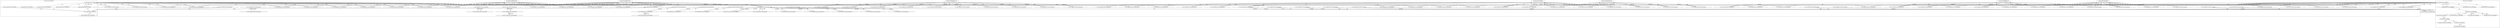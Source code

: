 digraph G {
	"1_fwatchdog#ServerID_5f846fd567-g8dn6"->"10.1.80.1:58374#ServerID_OuterContainerID"[ label="RESPONSE" ];
	"10.1.80.1:58374#ServerID_OuterContainerID"->"1_fwatchdog#ServerID_5f846fd567-g8dn6"[ label="GET" ];
	"10.1.80.1:58376#ServerID_OuterContainerID"->"1_fwatchdog#ServerID_5f846fd567-g8dn6"[ label="GET" ];
	"10.1.80.1:53560#ServerID_OuterContainerID"->"1_fwatchdog#ServerID_6df85d7674-f2xxt"[ label="GET" ];
	"1_fwatchdog#ServerID_6df85d7674-f2xxt"->"10.1.80.1:53560#ServerID_OuterContainerID"[ label="RESPONSE" ];
	"10.1.80.1:55898#ServerID_OuterContainerID"->"1_fwatchdog#ServerID_8665dd9487-zwjjv"[ label="GET" ];
	"10.1.80.1:53562#ServerID_OuterContainerID"->"1_fwatchdog#ServerID_6df85d7674-f2xxt"[ label="GET" ];
	"1_fwatchdog#ServerID_8665dd9487-zwjjv"->"10.1.80.1:55898#ServerID_OuterContainerID"[ label="RESPONSE" ];
	"10.1.80.1:55900#ServerID_OuterContainerID"->"1_fwatchdog#ServerID_8665dd9487-zwjjv"[ label="GET" ];
	"1_fwatchdog#ServerID_5f846fd567-g8dn6"->"10.1.80.1:58376#ServerID_OuterContainerID"[ label="RESPONSE" ];
	"1_fwatchdog#ServerID_6df85d7674-f2xxt"->"10.1.80.1:53562#ServerID_OuterContainerID"[ label="RESPONSE" ];
	"1_fwatchdog#ServerID_8665dd9487-zwjjv"->"10.1.80.1:55900#ServerID_OuterContainerID"[ label="RESPONSE" ];
	"10.1.80.1:48624#ServerID_OuterContainerID"->"1_fwatchdog#ServerID_76c96688d7-4wrfp"[ label="GET" ];
	"1_fwatchdog#ServerID_76c96688d7-4wrfp"->"10.1.80.1:48624#ServerID_OuterContainerID"[ label="RESPONSE" ];
	"10.1.80.1:48626#ServerID_OuterContainerID"->"1_fwatchdog#ServerID_76c96688d7-4wrfp"[ label="GET" ];
	"10.1.80.1:48562#ServerID_OuterContainerID"->"1_fwatchdog#ServerID_c8cd456c8f13"[ label="read" ];
	"1_fwatchdog#ServerID_76c96688d7-4wrfp"->"10.1.80.1:48626#ServerID_OuterContainerID"[ label="RESPONSE" ];
	"10.1.80.1:48592#ServerID_OuterContainerID"->"1_fwatchdog#ServerID_68977fd5c9-qtcgc"[ label="GET" ];
	"1_fwatchdog#ServerID_68977fd5c9-qtcgc"->"10.1.80.1:48592#ServerID_OuterContainerID"[ label="RESPONSE" ];
	"10.1.80.1:48594#ServerID_OuterContainerID"->"1_fwatchdog#ServerID_68977fd5c9-qtcgc"[ label="GET" ];
	"1_fwatchdog#ServerID_68977fd5c9-qtcgc"->"10.1.80.1:48594#ServerID_OuterContainerID"[ label="RESPONSE" ];
	"1_fwatchdog#ServerID_c8cd456c8f13"->"10.1.80.1:48562#ServerID_OuterContainerID"[ label="write" ];
	"10.1.80.1:33306#ServerID_OuterContainerID"->"1_fwatchdog#ServerID_5fff9df6cf-4xmj9"[ label="GET" ];
	"10.1.80.1:33308#ServerID_OuterContainerID"->"1_fwatchdog#ServerID_5fff9df6cf-4xmj9"[ label="GET" ];
	"1_fwatchdog#ServerID_5fff9df6cf-4xmj9"->"10.1.80.1:33308#ServerID_OuterContainerID"[ label="RESPONSE" ];
	"1_fwatchdog#ServerID_5fff9df6cf-4xmj9"->"10.1.80.1:33306#ServerID_OuterContainerID"[ label="RESPONSE" ];
	"10.1.80.1:58408#ServerID_OuterContainerID"->"1_fwatchdog#ServerID_5f846fd567-g8dn6"[ label="GET" ];
	"1_fwatchdog#ServerID_5f846fd567-g8dn6"->"10.1.80.1:58408#ServerID_OuterContainerID"[ label="RESPONSE" ];
	"10.1.80.1:48564#ServerID_OuterContainerID"->"1_fwatchdog#ServerID_c8cd456c8f13"[ label="read" ];
	"10.1.80.1:58409#ServerID_OuterContainerID"->"1_fwatchdog#ServerID_5f846fd567-g8dn6"[ label="GET" ];
	"1_fwatchdog#ServerID_5f846fd567-g8dn6"->"10.1.80.1:58409#ServerID_OuterContainerID"[ label="RESPONSE" ];
	"10.1.80.1:53596#ServerID_OuterContainerID"->"1_fwatchdog#ServerID_6df85d7674-f2xxt"[ label="GET" ];
	"1_fwatchdog#ServerID_6df85d7674-f2xxt"->"10.1.80.1:53596#ServerID_OuterContainerID"[ label="RESPONSE" ];
	"10.1.80.1:53598#ServerID_OuterContainerID"->"1_fwatchdog#ServerID_6df85d7674-f2xxt"[ label="GET" ];
	"1_fwatchdog#ServerID_6df85d7674-f2xxt"->"10.1.80.1:53598#ServerID_OuterContainerID"[ label="RESPONSE" ];
	"10.1.80.1:55934#ServerID_OuterContainerID"->"1_fwatchdog#ServerID_8665dd9487-zwjjv"[ label="GET" ];
	"1_fwatchdog#ServerID_8665dd9487-zwjjv"->"10.1.80.1:55934#ServerID_OuterContainerID"[ label="RESPONSE" ];
	"10.1.80.1:55935#ServerID_OuterContainerID"->"1_fwatchdog#ServerID_8665dd9487-zwjjv"[ label="GET" ];
	"1_fwatchdog#ServerID_8665dd9487-zwjjv"->"10.1.80.1:55935#ServerID_OuterContainerID"[ label="RESPONSE" ];
	"10.1.80.1:48660#ServerID_OuterContainerID"->"1_fwatchdog#ServerID_76c96688d7-4wrfp"[ label="GET" ];
	"1_fwatchdog#ServerID_76c96688d7-4wrfp"->"10.1.80.1:48660#ServerID_OuterContainerID"[ label="RESPONSE" ];
	"10.1.80.1:48661#ServerID_OuterContainerID"->"1_fwatchdog#ServerID_76c96688d7-4wrfp"[ label="GET" ];
	"1_fwatchdog#ServerID_76c96688d7-4wrfp"->"10.1.80.1:48661#ServerID_OuterContainerID"[ label="RESPONSE" ];
	"10.1.80.93:42942#ServerID_OuterContainerID"->"1_fwatchdog#ServerID_6df85d7674-f2xxt"[ label="POST" ];
	"1_fwatchdog#ServerID_6df85d7674-f2xxt"->"gateway:8080#ServerID_OuterContainerID"[ label="POST" ];
	"1_fwatchdog#ServerID_6df85d7674-f2xxt"->"10.1.80.93:8080#ServerID_OuterContainerID"[ label="POST" ];
	"10.1.80.93:34954#ServerID_OuterContainerID"->"1_fwatchdog#ServerID_5f846fd567-g8dn6"[ label="POST" ];
	"1_fwatchdog#ServerID_5f846fd567-g8dn6"->"10.1.80.93:34954#ServerID_OuterContainerID"[ label="RESPONSE" ];
	"10.1.80.93:8080#ServerID_OuterContainerID"->"1_fwatchdog#ServerID_6df85d7674-f2xxt"[ label="RESPONSE" ];
	"gateway:8080#ServerID_OuterContainerID"->"1_fwatchdog#ServerID_6df85d7674-f2xxt"[ label="RESPONSE" ];
	"1_fwatchdog#ServerID_6df85d7674-f2xxt"->"10.1.80.93:42942#ServerID_OuterContainerID"[ label="RESPONSE" ];
	"10.1.80.1:48652#ServerID_OuterContainerID"->"1_fwatchdog#ServerID_68977fd5c9-qtcgc"[ label="GET" ];
	"10.1.80.1:48650#ServerID_OuterContainerID"->"1_fwatchdog#ServerID_68977fd5c9-qtcgc"[ label="GET" ];
	"1_fwatchdog#ServerID_68977fd5c9-qtcgc"->"10.1.80.1:48650#ServerID_OuterContainerID"[ label="RESPONSE" ];
	"1_fwatchdog#ServerID_c8cd456c8f13"->"10.1.80.1:48564#ServerID_OuterContainerID"[ label="write" ];
	"1_fwatchdog#ServerID_68977fd5c9-qtcgc"->"10.1.80.1:48652#ServerID_OuterContainerID"[ label="RESPONSE" ];
	"10.1.80.1:33273#ServerID_OuterContainerID"->"1_fwatchdog#ServerID_5bd30c3565a4"[ label="read" ];
	"10.1.80.1:33272#ServerID_OuterContainerID"->"1_fwatchdog#ServerID_5bd30c3565a4"[ label="read" ];
	"1_fwatchdog#ServerID_5bd30c3565a4"->"10.1.80.1:33273#ServerID_OuterContainerID"[ label="write" ];
	"1_fwatchdog#ServerID_5bd30c3565a4"->"10.1.80.1:33272#ServerID_OuterContainerID"[ label="write" ];
	"10.1.80.1:58374#ServerID_OuterContainerID"->"1_fwatchdog#ServerID_7cf8268e6ab5"[ label="read" ];
	"1_fwatchdog#ServerID_7cf8268e6ab5"->"10.1.80.1:58374#ServerID_OuterContainerID"[ label="write" ];
	"10.1.80.1:58376#ServerID_OuterContainerID"->"1_fwatchdog#ServerID_7cf8268e6ab5"[ label="read" ];
	"1_fwatchdog#ServerID_7cf8268e6ab5"->"10.1.80.1:58376#ServerID_OuterContainerID"[ label="write" ];
	"10.1.80.1:53562#ServerID_OuterContainerID"->"1_fwatchdog#ServerID_2347d2f455dd"[ label="read" ];
	"1_fwatchdog#ServerID_2347d2f455dd"->"10.1.80.1:53562#ServerID_OuterContainerID"[ label="write" ];
	"10.1.80.1:53560#ServerID_OuterContainerID"->"1_fwatchdog#ServerID_2347d2f455dd"[ label="read" ];
	"10.1.80.93:42966#ServerID_OuterContainerID"->"1_fwatchdog#ServerID_6df85d7674-f2xxt"[ label="POST" ];
	"1_fwatchdog#ServerID_6df85d7674-f2xxt"->"gateway:8080#ServerID_OuterContainerID"[ label="POST" ];
	"1_fwatchdog#ServerID_6df85d7674-f2xxt"->"10.1.80.93:8080#ServerID_OuterContainerID"[ label="POST" ];
	"10.1.80.93:34976#ServerID_OuterContainerID"->"1_fwatchdog#ServerID_5f846fd567-g8dn6"[ label="POST" ];
	"1_fwatchdog#ServerID_5f846fd567-g8dn6"->"10.1.80.93:34976#ServerID_OuterContainerID"[ label="RESPONSE" ];
	"10.1.80.93:8080#ServerID_OuterContainerID"->"1_fwatchdog#ServerID_6df85d7674-f2xxt"[ label="RESPONSE" ];
	"gateway:8080#ServerID_OuterContainerID"->"1_fwatchdog#ServerID_6df85d7674-f2xxt"[ label="RESPONSE" ];
	"1_fwatchdog#ServerID_6df85d7674-f2xxt"->"10.1.80.93:42966#ServerID_OuterContainerID"[ label="RESPONSE" ];
	"1_fwatchdog#ServerID_2347d2f455dd"->"10.1.80.1:53560#ServerID_OuterContainerID"[ label="write" ];
	"10.1.80.1:48592#ServerID_OuterContainerID"->"1_fwatchdog#ServerID_c8cd456c8f13"[ label="read" ];
	"10.1.80.1:33378#ServerID_OuterContainerID"->"1_fwatchdog#ServerID_5fff9df6cf-4xmj9"[ label="GET" ];
	"10.1.80.1:33380#ServerID_OuterContainerID"->"1_fwatchdog#ServerID_5fff9df6cf-4xmj9"[ label="GET" ];
	"1_fwatchdog#ServerID_c8cd456c8f13"->"10.1.80.1:48592#ServerID_OuterContainerID"[ label="write" ];
	"1_fwatchdog#ServerID_5fff9df6cf-4xmj9"->"10.1.80.1:33380#ServerID_OuterContainerID"[ label="RESPONSE" ];
	"1_fwatchdog#ServerID_5fff9df6cf-4xmj9"->"10.1.80.1:33378#ServerID_OuterContainerID"[ label="RESPONSE" ];
	"10.1.80.1:58482#ServerID_OuterContainerID"->"1_fwatchdog#ServerID_5f846fd567-g8dn6"[ label="GET" ];
	"10.1.80.1:58480#ServerID_OuterContainerID"->"1_fwatchdog#ServerID_5f846fd567-g8dn6"[ label="GET" ];
	"10.1.80.1:48594#ServerID_OuterContainerID"->"1_fwatchdog#ServerID_c8cd456c8f13"[ label="read" ];
	"1_fwatchdog#ServerID_5f846fd567-g8dn6"->"10.1.80.1:58482#ServerID_OuterContainerID"[ label="RESPONSE" ];
	"1_fwatchdog#ServerID_5f846fd567-g8dn6"->"10.1.80.1:58480#ServerID_OuterContainerID"[ label="RESPONSE" ];
	"10.1.80.1:53668#ServerID_OuterContainerID"->"1_fwatchdog#ServerID_6df85d7674-f2xxt"[ label="GET" ];
	"10.1.80.1:53666#ServerID_OuterContainerID"->"1_fwatchdog#ServerID_6df85d7674-f2xxt"[ label="GET" ];
	"1_fwatchdog#ServerID_6df85d7674-f2xxt"->"10.1.80.1:53668#ServerID_OuterContainerID"[ label="RESPONSE" ];
	"1_fwatchdog#ServerID_6df85d7674-f2xxt"->"10.1.80.1:53666#ServerID_OuterContainerID"[ label="RESPONSE" ];
	"1_fwatchdog#ServerID_c8cd456c8f13"->"10.1.80.1:48594#ServerID_OuterContainerID"[ label="write" ];
	"10.1.80.1:33308#ServerID_OuterContainerID"->"1_fwatchdog#ServerID_5bd30c3565a4"[ label="read" ];
	"10.1.80.1:56006#ServerID_OuterContainerID"->"1_fwatchdog#ServerID_8665dd9487-zwjjv"[ label="GET" ];
	"10.1.80.1:56008#ServerID_OuterContainerID"->"1_fwatchdog#ServerID_8665dd9487-zwjjv"[ label="GET" ];
	"1_fwatchdog#ServerID_8665dd9487-zwjjv"->"10.1.80.1:56008#ServerID_OuterContainerID"[ label="RESPONSE" ];
	"1_fwatchdog#ServerID_8665dd9487-zwjjv"->"10.1.80.1:56006#ServerID_OuterContainerID"[ label="RESPONSE" ];
	"1_fwatchdog#ServerID_5bd30c3565a4"->"10.1.80.1:33308#ServerID_OuterContainerID"[ label="write" ];
	"10.1.80.1:48733#ServerID_OuterContainerID"->"1_fwatchdog#ServerID_76c96688d7-4wrfp"[ label="GET" ];
	"1_fwatchdog#ServerID_76c96688d7-4wrfp"->"10.1.80.1:48733#ServerID_OuterContainerID"[ label="RESPONSE" ];
	"10.1.80.1:48732#ServerID_OuterContainerID"->"1_fwatchdog#ServerID_76c96688d7-4wrfp"[ label="GET" ];
	"10.1.80.1:33306#ServerID_OuterContainerID"->"1_fwatchdog#ServerID_5bd30c3565a4"[ label="read" ];
	"1_fwatchdog#ServerID_76c96688d7-4wrfp"->"10.1.80.1:48732#ServerID_OuterContainerID"[ label="RESPONSE" ];
	"10.1.80.93:43006#ServerID_OuterContainerID"->"1_fwatchdog#ServerID_6df85d7674-f2xxt"[ label="POST" ];
	"1_fwatchdog#ServerID_5bd30c3565a4"->"10.1.80.1:33306#ServerID_OuterContainerID"[ label="write" ];
	"1_fwatchdog#ServerID_6df85d7674-f2xxt"->"gateway:8080#ServerID_OuterContainerID"[ label="POST" ];
	"1_fwatchdog#ServerID_6df85d7674-f2xxt"->"10.1.80.93:8080#ServerID_OuterContainerID"[ label="POST" ];
	"10.1.80.1:58409#ServerID_OuterContainerID"->"1_fwatchdog#ServerID_7cf8268e6ab5"[ label="read" ];
	"10.1.80.93:35016#ServerID_OuterContainerID"->"1_fwatchdog#ServerID_5f846fd567-g8dn6"[ label="POST" ];
	"10.1.80.93:8080#ServerID_OuterContainerID"->"1_fwatchdog#ServerID_6df85d7674-f2xxt"[ label="RESPONSE" ];
	"1_fwatchdog#ServerID_5f846fd567-g8dn6"->"10.1.80.93:35016#ServerID_OuterContainerID"[ label="RESPONSE" ];
	"10.1.80.1:58408#ServerID_OuterContainerID"->"1_fwatchdog#ServerID_7cf8268e6ab5"[ label="read" ];
	"gateway:8080#ServerID_OuterContainerID"->"1_fwatchdog#ServerID_6df85d7674-f2xxt"[ label="RESPONSE" ];
	"1_fwatchdog#ServerID_6df85d7674-f2xxt"->"10.1.80.93:43006#ServerID_OuterContainerID"[ label="RESPONSE" ];
	"1_fwatchdog#ServerID_7cf8268e6ab5"->"10.1.80.1:58408#ServerID_OuterContainerID"[ label="write" ];
	"1_fwatchdog#ServerID_7cf8268e6ab5"->"10.1.80.1:58409#ServerID_OuterContainerID"[ label="write" ];
	"10.1.80.1:53596#ServerID_OuterContainerID"->"1_fwatchdog#ServerID_2347d2f455dd"[ label="read" ];
	"10.1.80.1:53598#ServerID_OuterContainerID"->"1_fwatchdog#ServerID_2347d2f455dd"[ label="read" ];
	"1_fwatchdog#ServerID_2347d2f455dd"->"10.1.80.1:53596#ServerID_OuterContainerID"[ label="write" ];
	"10.1.80.1:48716#ServerID_OuterContainerID"->"1_fwatchdog#ServerID_68977fd5c9-qtcgc"[ label="GET" ];
	"1_fwatchdog#ServerID_68977fd5c9-qtcgc"->"10.1.80.1:48716#ServerID_OuterContainerID"[ label="RESPONSE" ];
	"10.1.80.1:48718#ServerID_OuterContainerID"->"1_fwatchdog#ServerID_68977fd5c9-qtcgc"[ label="GET" ];
	"1_fwatchdog#ServerID_68977fd5c9-qtcgc"->"10.1.80.1:48718#ServerID_OuterContainerID"[ label="RESPONSE" ];
	"10.1.80.1:33430#ServerID_OuterContainerID"->"1_fwatchdog#ServerID_5fff9df6cf-4xmj9"[ label="GET" ];
	"1_fwatchdog#ServerID_5fff9df6cf-4xmj9"->"10.1.80.1:33430#ServerID_OuterContainerID"[ label="RESPONSE" ];
	"10.1.80.1:33432#ServerID_OuterContainerID"->"1_fwatchdog#ServerID_5fff9df6cf-4xmj9"[ label="GET" ];
	"1_fwatchdog#ServerID_5fff9df6cf-4xmj9"->"10.1.80.1:33432#ServerID_OuterContainerID"[ label="RESPONSE" ];
	"10.1.80.1:58532#ServerID_OuterContainerID"->"1_fwatchdog#ServerID_5f846fd567-g8dn6"[ label="GET" ];
	"1_fwatchdog#ServerID_5f846fd567-g8dn6"->"10.1.80.1:58532#ServerID_OuterContainerID"[ label="RESPONSE" ];
	"10.1.80.1:58533#ServerID_OuterContainerID"->"1_fwatchdog#ServerID_5f846fd567-g8dn6"[ label="GET" ];
	"1_fwatchdog#ServerID_2347d2f455dd"->"10.1.80.1:53598#ServerID_OuterContainerID"[ label="write" ];
	"1_fwatchdog#ServerID_5f846fd567-g8dn6"->"10.1.80.1:58533#ServerID_OuterContainerID"[ label="RESPONSE" ];
	"10.1.80.1:53720#ServerID_OuterContainerID"->"1_fwatchdog#ServerID_6df85d7674-f2xxt"[ label="GET" ];
	"10.1.80.1:53718#ServerID_OuterContainerID"->"1_fwatchdog#ServerID_6df85d7674-f2xxt"[ label="GET" ];
	"10.1.80.93:42942#ServerID_OuterContainerID"->"1_fwatchdog#ServerID_2347d2f455dd"[ label="read" ];
	"1_fwatchdog#ServerID_6df85d7674-f2xxt"->"10.1.80.1:53718#ServerID_OuterContainerID"[ label="RESPONSE" ];
	"1_fwatchdog#ServerID_2347d2f455dd"->"pipe:[7844706]#ServerID_2347d2f455dd"[ label="write" ];
	"1_fwatchdog#ServerID_6df85d7674-f2xxt"->"10.1.80.1:53720#ServerID_OuterContainerID"[ label="RESPONSE" ];
	"1_fwatchdog#ServerID_2347d2f455dd"->"localhost:3000#ServerID_2347d2f455dd"[ label="connect" ];
	"localhost:3000#ServerID_2347d2f455dd"->"1_fwatchdog#ServerID_2347d2f455dd"[ label="read" ];
	"localhost:3000#ServerID_2347d2f455dd"->"13_node#ServerID_2347d2f455dd"[ label="read" ];
	"13_node#ServerID_2347d2f455dd"->"pipe:[7845926]#ServerID_2347d2f455dd"[ label="write" ];
	"1_fwatchdog#ServerID_2347d2f455dd"->"localhost:3000#ServerID_2347d2f455dd"[ label="write" ];
	"/etc/hosts#ServerID_2347d2f455dd"->"13_node#ServerID_2347d2f455dd"[ label="read" ];
	"/etc/resolv.conf#ServerID_2347d2f455dd"->"13_node#ServerID_2347d2f455dd"[ label="read" ];
	"13_node#ServerID_2347d2f455dd"->"10.152.183.10:53#ServerID_OuterContainerID"[ label="sendto" ];
	"10.152.183.10:53#ServerID_OuterContainerID"->"13_node#ServerID_2347d2f455dd"[ label="recvfrom" ];
	"13_node#ServerID_2347d2f455dd"->"gateway:8080#ServerID_OuterContainerID"[ label="connect" ];
	"10.1.80.93:34954#ServerID_OuterContainerID"->"1_fwatchdog#ServerID_7cf8268e6ab5"[ label="read" ];
	"1_fwatchdog#ServerID_7cf8268e6ab5"->"localhost:3000#ServerID_7cf8268e6ab5"[ label="connect" ];
	"1_fwatchdog#ServerID_7cf8268e6ab5"->"pipe:[7845975]#ServerID_7cf8268e6ab5"[ label="write" ];
	"10.1.80.1:56060#ServerID_OuterContainerID"->"1_fwatchdog#ServerID_8665dd9487-zwjjv"[ label="GET" ];
	"1_fwatchdog#ServerID_8665dd9487-zwjjv"->"10.1.80.1:56060#ServerID_OuterContainerID"[ label="RESPONSE" ];
	"10.1.80.1:56062#ServerID_OuterContainerID"->"1_fwatchdog#ServerID_8665dd9487-zwjjv"[ label="GET" ];
	"1_fwatchdog#ServerID_7cf8268e6ab5"->"localhost:3000#ServerID_7cf8268e6ab5"[ label="write" ];
	"localhost:3000#ServerID_7cf8268e6ab5"->"1_fwatchdog#ServerID_7cf8268e6ab5"[ label="read" ];
	"1_fwatchdog#ServerID_8665dd9487-zwjjv"->"10.1.80.1:56062#ServerID_OuterContainerID"[ label="RESPONSE" ];
	"localhost:3000#ServerID_7cf8268e6ab5"->"13_node#ServerID_7cf8268e6ab5"[ label="read" ];
	"10.1.80.1:48792#ServerID_OuterContainerID"->"1_fwatchdog#ServerID_76c96688d7-4wrfp"[ label="GET" ];
	"13_node#ServerID_7cf8268e6ab5"->"pipe:[7845600]#ServerID_7cf8268e6ab5"[ label="write" ];
	"10.1.80.1:48794#ServerID_OuterContainerID"->"1_fwatchdog#ServerID_76c96688d7-4wrfp"[ label="GET" ];
	"1_fwatchdog#ServerID_76c96688d7-4wrfp"->"10.1.80.1:48794#ServerID_OuterContainerID"[ label="RESPONSE" ];
	"1_fwatchdog#ServerID_76c96688d7-4wrfp"->"10.1.80.1:48792#ServerID_OuterContainerID"[ label="RESPONSE" ];
	"1_fwatchdog#ServerID_7cf8268e6ab5"->"pipe:[7845976]#ServerID_7cf8268e6ab5"[ label="write" ];
	"1_fwatchdog#ServerID_7cf8268e6ab5"->"10.1.80.93:34954#ServerID_OuterContainerID"[ label="write" ];
	"10.1.80.1:48760#ServerID_OuterContainerID"->"1_fwatchdog#ServerID_68977fd5c9-qtcgc"[ label="GET" ];
	"1_fwatchdog#ServerID_68977fd5c9-qtcgc"->"10.1.80.1:48760#ServerID_OuterContainerID"[ label="RESPONSE" ];
	"10.1.80.1:48762#ServerID_OuterContainerID"->"1_fwatchdog#ServerID_68977fd5c9-qtcgc"[ label="GET" ];
	"10.1.80.1:33476#ServerID_OuterContainerID"->"1_fwatchdog#ServerID_5fff9df6cf-4xmj9"[ label="GET" ];
	"1_fwatchdog#ServerID_68977fd5c9-qtcgc"->"10.1.80.1:48762#ServerID_OuterContainerID"[ label="RESPONSE" ];
	"1_fwatchdog#ServerID_5fff9df6cf-4xmj9"->"10.1.80.1:33476#ServerID_OuterContainerID"[ label="RESPONSE" ];
	"gateway:8080#ServerID_OuterContainerID"->"13_node#ServerID_2347d2f455dd"[ label="read" ];
	"1_fwatchdog#ServerID_5fff9df6cf-4xmj9"->"10.1.80.1:33474#ServerID_OuterContainerID"[ label="RESPONSE" ];
	"10.1.80.1:33474#ServerID_OuterContainerID"->"1_fwatchdog#ServerID_5fff9df6cf-4xmj9"[ label="GET" ];
	"1_fwatchdog#ServerID_2347d2f455dd"->"pipe:[7844707]#ServerID_2347d2f455dd"[ label="write" ];
	"1_fwatchdog#ServerID_2347d2f455dd"->"10.1.80.93:42942#ServerID_OuterContainerID"[ label="write" ];
	"10.1.80.1:58577#ServerID_OuterContainerID"->"1_fwatchdog#ServerID_5f846fd567-g8dn6"[ label="GET" ];
	"10.1.80.1:58576#ServerID_OuterContainerID"->"1_fwatchdog#ServerID_5f846fd567-g8dn6"[ label="GET" ];
	"10.1.80.1:53762#ServerID_OuterContainerID"->"1_fwatchdog#ServerID_6df85d7674-f2xxt"[ label="GET" ];
	"1_fwatchdog#ServerID_5f846fd567-g8dn6"->"10.1.80.1:58576#ServerID_OuterContainerID"[ label="RESPONSE" ];
	"1_fwatchdog#ServerID_5f846fd567-g8dn6"->"10.1.80.1:58577#ServerID_OuterContainerID"[ label="RESPONSE" ];
	"10.1.80.1:53764#ServerID_OuterContainerID"->"1_fwatchdog#ServerID_6df85d7674-f2xxt"[ label="GET" ];
	"1_fwatchdog#ServerID_6df85d7674-f2xxt"->"10.1.80.1:53762#ServerID_OuterContainerID"[ label="RESPONSE" ];
	"1_fwatchdog#ServerID_6df85d7674-f2xxt"->"10.1.80.1:53764#ServerID_OuterContainerID"[ label="RESPONSE" ];
	"10.1.80.1:48652#ServerID_OuterContainerID"->"1_fwatchdog#ServerID_c8cd456c8f13"[ label="read" ];
	"10.1.80.1:48650#ServerID_OuterContainerID"->"1_fwatchdog#ServerID_c8cd456c8f13"[ label="read" ];
	"1_fwatchdog#ServerID_8665dd9487-zwjjv"->"10.1.80.1:56102#ServerID_OuterContainerID"[ label="RESPONSE" ];
	"10.1.80.1:56102#ServerID_OuterContainerID"->"1_fwatchdog#ServerID_8665dd9487-zwjjv"[ label="GET" ];
	"10.1.80.1:56100#ServerID_OuterContainerID"->"1_fwatchdog#ServerID_8665dd9487-zwjjv"[ label="GET" ];
	"1_fwatchdog#ServerID_c8cd456c8f13"->"10.1.80.1:48652#ServerID_OuterContainerID"[ label="write" ];
	"1_fwatchdog#ServerID_c8cd456c8f13"->"10.1.80.1:48650#ServerID_OuterContainerID"[ label="write" ];
	"10.1.80.93:42966#ServerID_OuterContainerID"->"1_fwatchdog#ServerID_2347d2f455dd"[ label="read" ];
	"1_fwatchdog#ServerID_8665dd9487-zwjjv"->"10.1.80.1:56100#ServerID_OuterContainerID"[ label="RESPONSE" ];
	"10.1.80.1:48828#ServerID_OuterContainerID"->"1_fwatchdog#ServerID_76c96688d7-4wrfp"[ label="GET" ];
	"10.1.80.1:48826#ServerID_OuterContainerID"->"1_fwatchdog#ServerID_76c96688d7-4wrfp"[ label="GET" ];
	"1_fwatchdog#ServerID_76c96688d7-4wrfp"->"10.1.80.1:48828#ServerID_OuterContainerID"[ label="RESPONSE" ];
	"10.1.80.93:34976#ServerID_OuterContainerID"->"1_fwatchdog#ServerID_7cf8268e6ab5"[ label="read" ];
	"1_fwatchdog#ServerID_7cf8268e6ab5"->"10.1.80.93:34976#ServerID_OuterContainerID"[ label="write" ];
	"10.1.80.1:33380#ServerID_OuterContainerID"->"1_fwatchdog#ServerID_5bd30c3565a4"[ label="read" ];
	"1_fwatchdog#ServerID_5bd30c3565a4"->"10.1.80.1:33380#ServerID_OuterContainerID"[ label="write" ];
	"10.1.80.1:33378#ServerID_OuterContainerID"->"1_fwatchdog#ServerID_5bd30c3565a4"[ label="read" ];
	"1_fwatchdog#ServerID_2347d2f455dd"->"10.1.80.93:42966#ServerID_OuterContainerID"[ label="write" ];
	"1_fwatchdog#ServerID_7cf8268e6ab5"->"10.1.80.1:58480#ServerID_OuterContainerID"[ label="write" ];
	"1_fwatchdog#ServerID_5bd30c3565a4"->"10.1.80.1:33378#ServerID_OuterContainerID"[ label="write" ];
	"10.1.80.1:58480#ServerID_OuterContainerID"->"1_fwatchdog#ServerID_7cf8268e6ab5"[ label="read" ];
	"10.1.80.1:58482#ServerID_OuterContainerID"->"1_fwatchdog#ServerID_7cf8268e6ab5"[ label="read" ];
	"1_fwatchdog#ServerID_7cf8268e6ab5"->"10.1.80.1:58482#ServerID_OuterContainerID"[ label="write" ];
	"10.1.80.1:53668#ServerID_OuterContainerID"->"1_fwatchdog#ServerID_2347d2f455dd"[ label="read" ];
	"1_fwatchdog#ServerID_2347d2f455dd"->"10.1.80.1:53668#ServerID_OuterContainerID"[ label="write" ];
	"10.1.80.1:53666#ServerID_OuterContainerID"->"1_fwatchdog#ServerID_2347d2f455dd"[ label="read" ];
	"1_fwatchdog#ServerID_2347d2f455dd"->"10.1.80.1:53666#ServerID_OuterContainerID"[ label="write" ];
	"10.1.80.93:43006#ServerID_OuterContainerID"->"1_fwatchdog#ServerID_2347d2f455dd"[ label="read" ];
	"10.1.80.93:35016#ServerID_OuterContainerID"->"1_fwatchdog#ServerID_7cf8268e6ab5"[ label="read" ];
	"pipe:[7845627]#ServerID_7cf8268e6ab5"->"13_node#ServerID_7cf8268e6ab5"[ label="read" ];
	"/dev/null#ServerID_7cf8268e6ab5"->"13_node#ServerID_7cf8268e6ab5"[ label="read" ];
	"13_node#ServerID_7cf8268e6ab5"->"pipe:[7845627]#ServerID_7cf8268e6ab5"[ label="write" ];
	"13_node#ServerID_7cf8268e6ab5"->"35_node#ServerID_7cf8268e6ab5"[ label="fork" ];
	"35_sh#ServerID_7cf8268e6ab5"->"/home/app/3.txt#ServerID_7cf8268e6ab5"[ label="write" ];
	"36_sh#ServerID_7cf8268e6ab5"->"36_touch#ServerID_7cf8268e6ab5"[ label="execve" ];
	"35_sh#ServerID_7cf8268e6ab5"->"36_sh#ServerID_7cf8268e6ab5"[ label="fork" ];
	"35_node#ServerID_7cf8268e6ab5"->"35_sh#ServerID_7cf8268e6ab5"[ label="execve" ];
	"13_node#ServerID_7cf8268e6ab5"->"/dev/null#ServerID_7cf8268e6ab5"[ label="write" ];
	"1_fwatchdog#ServerID_7cf8268e6ab5"->"10.1.80.93:35016#ServerID_OuterContainerID"[ label="write" ];
	"1_fwatchdog#ServerID_2347d2f455dd"->"10.1.80.93:43006#ServerID_OuterContainerID"[ label="write" ];
	"1_fwatchdog#ServerID_c8cd456c8f13"->"10.1.80.1:48716#ServerID_OuterContainerID"[ label="write" ];
	"10.1.80.1:48716#ServerID_OuterContainerID"->"1_fwatchdog#ServerID_c8cd456c8f13"[ label="read" ];
	"10.1.80.1:48718#ServerID_OuterContainerID"->"1_fwatchdog#ServerID_c8cd456c8f13"[ label="read" ];
	"10.1.80.1:33430#ServerID_OuterContainerID"->"1_fwatchdog#ServerID_5bd30c3565a4"[ label="read" ];
	"1_fwatchdog#ServerID_c8cd456c8f13"->"10.1.80.1:48718#ServerID_OuterContainerID"[ label="write" ];
	"1_fwatchdog#ServerID_5bd30c3565a4"->"10.1.80.1:33430#ServerID_OuterContainerID"[ label="write" ];
	"10.1.80.1:33432#ServerID_OuterContainerID"->"1_fwatchdog#ServerID_5bd30c3565a4"[ label="read" ];
	"1_fwatchdog#ServerID_5bd30c3565a4"->"10.1.80.1:33432#ServerID_OuterContainerID"[ label="write" ];
	"10.1.80.1:58532#ServerID_OuterContainerID"->"1_fwatchdog#ServerID_7cf8268e6ab5"[ label="read" ];
	"10.1.80.1:58533#ServerID_OuterContainerID"->"1_fwatchdog#ServerID_7cf8268e6ab5"[ label="read" ];
	"1_fwatchdog#ServerID_7cf8268e6ab5"->"10.1.80.1:58532#ServerID_OuterContainerID"[ label="write" ];
	"1_fwatchdog#ServerID_7cf8268e6ab5"->"10.1.80.1:58533#ServerID_OuterContainerID"[ label="write" ];
	"10.1.80.1:53718#ServerID_OuterContainerID"->"1_fwatchdog#ServerID_2347d2f455dd"[ label="read" ];
	"10.1.80.1:53720#ServerID_OuterContainerID"->"1_fwatchdog#ServerID_2347d2f455dd"[ label="read" ];
	"1_fwatchdog#ServerID_2347d2f455dd"->"10.1.80.1:53718#ServerID_OuterContainerID"[ label="write" ];
	"10.1.80.1:48760#ServerID_OuterContainerID"->"1_fwatchdog#ServerID_c8cd456c8f13"[ label="read" ];
	"1_fwatchdog#ServerID_2347d2f455dd"->"10.1.80.1:53720#ServerID_OuterContainerID"[ label="write" ];
	"1_fwatchdog#ServerID_c8cd456c8f13"->"10.1.80.1:48760#ServerID_OuterContainerID"[ label="write" ];
	"10.1.80.1:48762#ServerID_OuterContainerID"->"1_fwatchdog#ServerID_c8cd456c8f13"[ label="read" ];
	"1_fwatchdog#ServerID_c8cd456c8f13"->"10.1.80.1:48762#ServerID_OuterContainerID"[ label="write" ];
	"10.1.80.1:33474#ServerID_OuterContainerID"->"1_fwatchdog#ServerID_5bd30c3565a4"[ label="read" ];
	"10.1.80.1:33476#ServerID_OuterContainerID"->"1_fwatchdog#ServerID_5bd30c3565a4"[ label="read" ];
	"1_fwatchdog#ServerID_5bd30c3565a4"->"10.1.80.1:33476#ServerID_OuterContainerID"[ label="write" ];
	"1_fwatchdog#ServerID_5bd30c3565a4"->"10.1.80.1:33474#ServerID_OuterContainerID"[ label="write" ];
	"10.1.80.1:58576#ServerID_OuterContainerID"->"1_fwatchdog#ServerID_7cf8268e6ab5"[ label="read" ];
	"1_fwatchdog#ServerID_7cf8268e6ab5"->"10.1.80.1:58576#ServerID_OuterContainerID"[ label="write" ];
	"10.1.80.1:58577#ServerID_OuterContainerID"->"1_fwatchdog#ServerID_7cf8268e6ab5"[ label="read" ];
	"1_fwatchdog#ServerID_7cf8268e6ab5"->"10.1.80.1:58577#ServerID_OuterContainerID"[ label="write" ];
	"10.1.80.1:53762#ServerID_OuterContainerID"->"1_fwatchdog#ServerID_2347d2f455dd"[ label="read" ];
	"1_fwatchdog#ServerID_2347d2f455dd"->"10.1.80.1:53762#ServerID_OuterContainerID"[ label="write" ];
	"10.1.80.1:53764#ServerID_OuterContainerID"->"1_fwatchdog#ServerID_2347d2f455dd"[ label="read" ];
	"1_fwatchdog#ServerID_2347d2f455dd"->"10.1.80.1:53764#ServerID_OuterContainerID"[ label="write" ];
	"10.1.80.1:48795#ServerID_OuterContainerID"->"1_fwatchdog#ServerID_c8cd456c8f13"[ label="read" ];
	"1_fwatchdog#ServerID_c8cd456c8f13"->"10.1.80.1:48795#ServerID_OuterContainerID"[ label="write" ];
	"10.1.80.1:48794#ServerID_OuterContainerID"->"1_fwatchdog#ServerID_c8cd456c8f13"[ label="read" ];
	"1_fwatchdog#ServerID_c8cd456c8f13"->"10.1.80.1:48794#ServerID_OuterContainerID"[ label="write" ];
	"10.1.80.1:33506#ServerID_OuterContainerID"->"1_fwatchdog#ServerID_5bd30c3565a4"[ label="read" ];
	"10.1.80.1:33504#ServerID_OuterContainerID"->"1_fwatchdog#ServerID_5bd30c3565a4"[ label="read" ];
	"1_fwatchdog#ServerID_5bd30c3565a4"->"10.1.80.1:33504#ServerID_OuterContainerID"[ label="write" ];
	"1_fwatchdog#ServerID_5bd30c3565a4"->"10.1.80.1:33506#ServerID_OuterContainerID"[ label="write" ];
	"10.1.80.1:58608#ServerID_OuterContainerID"->"1_fwatchdog#ServerID_7cf8268e6ab5"[ label="read" ];
	"10.1.80.1:58606#ServerID_OuterContainerID"->"1_fwatchdog#ServerID_7cf8268e6ab5"[ label="read" ];
	"1_fwatchdog#ServerID_7cf8268e6ab5"->"10.1.80.1:58608#ServerID_OuterContainerID"[ label="write" ];
	"1_fwatchdog#ServerID_7cf8268e6ab5"->"10.1.80.1:58606#ServerID_OuterContainerID"[ label="write" ];
	"10.1.80.1:53794#ServerID_OuterContainerID"->"1_fwatchdog#ServerID_2347d2f455dd"[ label="read" ];
	"10.1.80.1:53792#ServerID_OuterContainerID"->"1_fwatchdog#ServerID_2347d2f455dd"[ label="read" ];
	"1_fwatchdog#ServerID_2347d2f455dd"->"10.1.80.1:53792#ServerID_OuterContainerID"[ label="write" ];
	"1_fwatchdog#ServerID_2347d2f455dd"->"10.1.80.1:53794#ServerID_OuterContainerID"[ label="write" ];
	"10.1.80.1:45022#ServerID_OuterContainerID"->"10.1.80.93:8080#ServerID_OuterContainerID"[ label="GET" ];
	"10.1.80.93:8080#ServerID_OuterContainerID"->"10.1.80.1:45022#ServerID_OuterContainerID"[ label="RESPONSE" ];
	"10.1.80.109:37576#ServerID_OuterContainerID"->"10.1.80.93:8082#ServerID_OuterContainerID"[ label="GET" ];
	"10.1.80.93:8082#ServerID_OuterContainerID"->"10.1.80.109:37576#ServerID_OuterContainerID"[ label="RESPONSE" ];
	"10.1.80.1:40502#ServerID_OuterContainerID"->"10.1.80.92:8080#ServerID_OuterContainerID"[ label="GET" ];
	"10.1.80.92:8080#ServerID_OuterContainerID"->"10.1.80.1:40502#ServerID_OuterContainerID"[ label="RESPONSE" ];
	"10.1.80.1:64700#ServerID_OuterContainerID"->"10.1.80.93:8080#ServerID_OuterContainerID"[ label="POST" ];
	"10.1.80.93:8080#ServerID_OuterContainerID"->"10.1.80.1:64700#ServerID_OuterContainerID"[ label="RESPONSE" ];
	"10.1.80.93:8080#ServerID_OuterContainerID"->"10.0.88.125:31112#ServerID_OuterContainerID"[ label="RESPONSE" ];
	"10.1.80.1:45086#ServerID_OuterContainerID"->"10.1.80.93:8080#ServerID_OuterContainerID"[ label="GET" ];
	"10.1.80.93:8080#ServerID_OuterContainerID"->"10.1.80.1:45086#ServerID_OuterContainerID"[ label="RESPONSE" ];
	"10.1.80.1:29243#ServerID_OuterContainerID"->"10.1.80.93:8080#ServerID_OuterContainerID"[ label="POST" ];
	"10.1.80.93:8080#ServerID_OuterContainerID"->"10.1.80.1:29243#ServerID_OuterContainerID"[ label="RESPONSE" ];
	"10.1.80.93:8080#ServerID_OuterContainerID"->"10.0.88.125:31112#ServerID_OuterContainerID"[ label="RESPONSE" ];
	"10.1.80.1:48252#ServerID_OuterContainerID"->"10.1.80.109:9090#ServerID_OuterContainerID"[ label="GET" ];
	"10.1.80.109:9090#ServerID_OuterContainerID"->"10.1.80.1:48252#ServerID_OuterContainerID"[ label="RESPONSE" ];
	"10.1.80.1:45145#ServerID_OuterContainerID"->"10.1.80.93:8080#ServerID_OuterContainerID"[ label="POST" ];
	"10.1.80.93:8080#ServerID_OuterContainerID"->"10.1.80.1:45145#ServerID_OuterContainerID"[ label="RESPONSE" ];
	"10.1.80.93:8080#ServerID_OuterContainerID"->"10.0.88.125:31112#ServerID_OuterContainerID"[ label="RESPONSE" ];
	"10.1.80.1:48278#ServerID_OuterContainerID"->"10.1.80.109:9090#ServerID_OuterContainerID"[ label="GET" ];
	"10.1.80.109:9090#ServerID_OuterContainerID"->"10.1.80.1:48278#ServerID_OuterContainerID"[ label="RESPONSE" ];
	"10.1.80.1:47770#ServerID_OuterContainerID"->"10.1.80.111:9093#ServerID_OuterContainerID"[ label="GET" ];
	"10.1.80.111:9093#ServerID_OuterContainerID"->"10.1.80.1:47770#ServerID_OuterContainerID"[ label="RESPONSE" ];
	"10.1.80.1:45170#ServerID_OuterContainerID"->"10.1.80.93:8080#ServerID_OuterContainerID"[ label="GET" ];
	"10.1.80.93:8080#ServerID_OuterContainerID"->"10.1.80.1:45170#ServerID_OuterContainerID"[ label="RESPONSE" ];
	"10.1.80.1:47790#ServerID_OuterContainerID"->"10.1.80.111:9093#ServerID_OuterContainerID"[ label="GET" ];
	"10.1.80.111:9093#ServerID_OuterContainerID"->"10.1.80.1:47790#ServerID_OuterContainerID"[ label="RESPONSE" ];
	"10.1.80.1:56046#ServerID_OuterContainerID"->"10.1.80.92:8181#ServerID_OuterContainerID"[ label="GET" ];
	"10.1.80.92:8181#ServerID_OuterContainerID"->"10.1.80.1:56046#ServerID_OuterContainerID"[ label="RESPONSE" ];
	"10.1.80.1:55590#ServerID_OuterContainerID"->"10.1.80.104:8000#ServerID_OuterContainerID"[ label="GET" ];
	"10.1.80.104:8000#ServerID_OuterContainerID"->"10.1.80.1:55590#ServerID_OuterContainerID"[ label="RESPONSE" ];
	subgraph "clusterServerID_2347d2f455dd" {
	label="clusterServerID_2347d2f455dd";
	"/etc/hosts#ServerID_2347d2f455dd" [ shape=ellipse ];
	"/etc/resolv.conf#ServerID_2347d2f455dd" [ shape=ellipse ];
	"13_node#ServerID_2347d2f455dd" [ shape=box ];
	"1_fwatchdog#ServerID_2347d2f455dd" [ shape=box ];
	"localhost:3000#ServerID_2347d2f455dd" [ shape=diamond ];
	"pipe:[7844706]#ServerID_2347d2f455dd" [ shape=ellipse ];
	"pipe:[7844707]#ServerID_2347d2f455dd" [ shape=ellipse ];
	"pipe:[7845926]#ServerID_2347d2f455dd" [ shape=ellipse ];

}
;
	subgraph "clusterServerID_5bd30c3565a4" {
	label="clusterServerID_5bd30c3565a4";
	"1_fwatchdog#ServerID_5bd30c3565a4" [ shape=box ];

}
;
	subgraph "clusterServerID_5f846fd567-g8dn6" {
	label="clusterServerID_5f846fd567-g8dn6";
	"1_fwatchdog#ServerID_5f846fd567-g8dn6" [ shape=box ];

}
;
	subgraph "clusterServerID_5fff9df6cf-4xmj9" {
	label="clusterServerID_5fff9df6cf-4xmj9";
	"1_fwatchdog#ServerID_5fff9df6cf-4xmj9" [ shape=box ];

}
;
	subgraph "clusterServerID_68977fd5c9-qtcgc" {
	label="clusterServerID_68977fd5c9-qtcgc";
	"1_fwatchdog#ServerID_68977fd5c9-qtcgc" [ shape=box ];

}
;
	subgraph "clusterServerID_6df85d7674-f2xxt" {
	label="clusterServerID_6df85d7674-f2xxt";
	"1_fwatchdog#ServerID_6df85d7674-f2xxt" [ shape=box ];

}
;
	subgraph "clusterServerID_76c96688d7-4wrfp" {
	label="clusterServerID_76c96688d7-4wrfp";
	"1_fwatchdog#ServerID_76c96688d7-4wrfp" [ shape=box ];

}
;
	subgraph "clusterServerID_7cf8268e6ab5" {
	label="clusterServerID_7cf8268e6ab5";
	"/dev/null#ServerID_7cf8268e6ab5" [ shape=ellipse ];
	"/home/app/3.txt#ServerID_7cf8268e6ab5" [ shape=ellipse ];
	"13_node#ServerID_7cf8268e6ab5" [ shape=box ];
	"1_fwatchdog#ServerID_7cf8268e6ab5" [ shape=box ];
	"35_node#ServerID_7cf8268e6ab5" [ shape=box ];
	"35_sh#ServerID_7cf8268e6ab5" [ shape=box ];
	"36_sh#ServerID_7cf8268e6ab5" [ shape=box ];
	"36_touch#ServerID_7cf8268e6ab5" [ shape=box ];
	"localhost:3000#ServerID_7cf8268e6ab5" [ shape=diamond ];
	"pipe:[7845600]#ServerID_7cf8268e6ab5" [ shape=ellipse ];
	"pipe:[7845627]#ServerID_7cf8268e6ab5" [ shape=ellipse ];
	"pipe:[7845975]#ServerID_7cf8268e6ab5" [ shape=ellipse ];
	"pipe:[7845976]#ServerID_7cf8268e6ab5" [ shape=ellipse ];

}
;
	subgraph "clusterServerID_8665dd9487-zwjjv" {
	label="clusterServerID_8665dd9487-zwjjv";
	"1_fwatchdog#ServerID_8665dd9487-zwjjv" [ shape=box ];

}
;
	subgraph "clusterServerID_OuterContainerID" {
	label="clusterServerID_OuterContainerID";
	"10.0.88.125:31112#ServerID_OuterContainerID" [ shape=diamond ];
	"10.1.80.104:8000#ServerID_OuterContainerID" [ shape=diamond ];
	"10.1.80.109:37576#ServerID_OuterContainerID" [ shape=diamond ];
	"10.1.80.109:9090#ServerID_OuterContainerID" [ shape=diamond ];
	"10.1.80.111:9093#ServerID_OuterContainerID" [ shape=diamond ];
	"10.1.80.1:29243#ServerID_OuterContainerID" [ shape=diamond ];
	"10.1.80.1:33272#ServerID_OuterContainerID" [ shape=diamond ];
	"10.1.80.1:33273#ServerID_OuterContainerID" [ shape=diamond ];
	"10.1.80.1:33306#ServerID_OuterContainerID" [ shape=diamond ];
	"10.1.80.1:33308#ServerID_OuterContainerID" [ shape=diamond ];
	"10.1.80.1:33378#ServerID_OuterContainerID" [ shape=diamond ];
	"10.1.80.1:33380#ServerID_OuterContainerID" [ shape=diamond ];
	"10.1.80.1:33430#ServerID_OuterContainerID" [ shape=diamond ];
	"10.1.80.1:33432#ServerID_OuterContainerID" [ shape=diamond ];
	"10.1.80.1:33474#ServerID_OuterContainerID" [ shape=diamond ];
	"10.1.80.1:33476#ServerID_OuterContainerID" [ shape=diamond ];
	"10.1.80.1:33504#ServerID_OuterContainerID" [ shape=diamond ];
	"10.1.80.1:33506#ServerID_OuterContainerID" [ shape=diamond ];
	"10.1.80.1:40502#ServerID_OuterContainerID" [ shape=diamond ];
	"10.1.80.1:45022#ServerID_OuterContainerID" [ shape=diamond ];
	"10.1.80.1:45086#ServerID_OuterContainerID" [ shape=diamond ];
	"10.1.80.1:45145#ServerID_OuterContainerID" [ shape=diamond ];
	"10.1.80.1:45170#ServerID_OuterContainerID" [ shape=diamond ];
	"10.1.80.1:47770#ServerID_OuterContainerID" [ shape=diamond ];
	"10.1.80.1:47790#ServerID_OuterContainerID" [ shape=diamond ];
	"10.1.80.1:48252#ServerID_OuterContainerID" [ shape=diamond ];
	"10.1.80.1:48278#ServerID_OuterContainerID" [ shape=diamond ];
	"10.1.80.1:48562#ServerID_OuterContainerID" [ shape=diamond ];
	"10.1.80.1:48564#ServerID_OuterContainerID" [ shape=diamond ];
	"10.1.80.1:48592#ServerID_OuterContainerID" [ shape=diamond ];
	"10.1.80.1:48594#ServerID_OuterContainerID" [ shape=diamond ];
	"10.1.80.1:48624#ServerID_OuterContainerID" [ shape=diamond ];
	"10.1.80.1:48626#ServerID_OuterContainerID" [ shape=diamond ];
	"10.1.80.1:48650#ServerID_OuterContainerID" [ shape=diamond ];
	"10.1.80.1:48652#ServerID_OuterContainerID" [ shape=diamond ];
	"10.1.80.1:48660#ServerID_OuterContainerID" [ shape=diamond ];
	"10.1.80.1:48661#ServerID_OuterContainerID" [ shape=diamond ];
	"10.1.80.1:48716#ServerID_OuterContainerID" [ shape=diamond ];
	"10.1.80.1:48718#ServerID_OuterContainerID" [ shape=diamond ];
	"10.1.80.1:48732#ServerID_OuterContainerID" [ shape=diamond ];
	"10.1.80.1:48733#ServerID_OuterContainerID" [ shape=diamond ];
	"10.1.80.1:48760#ServerID_OuterContainerID" [ shape=diamond ];
	"10.1.80.1:48762#ServerID_OuterContainerID" [ shape=diamond ];
	"10.1.80.1:48792#ServerID_OuterContainerID" [ shape=diamond ];
	"10.1.80.1:48794#ServerID_OuterContainerID" [ shape=diamond ];
	"10.1.80.1:48795#ServerID_OuterContainerID" [ shape=diamond ];
	"10.1.80.1:48826#ServerID_OuterContainerID" [ shape=diamond ];
	"10.1.80.1:48828#ServerID_OuterContainerID" [ shape=diamond ];
	"10.1.80.1:53560#ServerID_OuterContainerID" [ shape=diamond ];
	"10.1.80.1:53562#ServerID_OuterContainerID" [ shape=diamond ];
	"10.1.80.1:53596#ServerID_OuterContainerID" [ shape=diamond ];
	"10.1.80.1:53598#ServerID_OuterContainerID" [ shape=diamond ];
	"10.1.80.1:53666#ServerID_OuterContainerID" [ shape=diamond ];
	"10.1.80.1:53668#ServerID_OuterContainerID" [ shape=diamond ];
	"10.1.80.1:53718#ServerID_OuterContainerID" [ shape=diamond ];
	"10.1.80.1:53720#ServerID_OuterContainerID" [ shape=diamond ];
	"10.1.80.1:53762#ServerID_OuterContainerID" [ shape=diamond ];
	"10.1.80.1:53764#ServerID_OuterContainerID" [ shape=diamond ];
	"10.1.80.1:53792#ServerID_OuterContainerID" [ shape=diamond ];
	"10.1.80.1:53794#ServerID_OuterContainerID" [ shape=diamond ];
	"10.1.80.1:55590#ServerID_OuterContainerID" [ shape=diamond ];
	"10.1.80.1:55898#ServerID_OuterContainerID" [ shape=diamond ];
	"10.1.80.1:55900#ServerID_OuterContainerID" [ shape=diamond ];
	"10.1.80.1:55934#ServerID_OuterContainerID" [ shape=diamond ];
	"10.1.80.1:55935#ServerID_OuterContainerID" [ shape=diamond ];
	"10.1.80.1:56006#ServerID_OuterContainerID" [ shape=diamond ];
	"10.1.80.1:56008#ServerID_OuterContainerID" [ shape=diamond ];
	"10.1.80.1:56046#ServerID_OuterContainerID" [ shape=diamond ];
	"10.1.80.1:56060#ServerID_OuterContainerID" [ shape=diamond ];
	"10.1.80.1:56062#ServerID_OuterContainerID" [ shape=diamond ];
	"10.1.80.1:56100#ServerID_OuterContainerID" [ shape=diamond ];
	"10.1.80.1:56102#ServerID_OuterContainerID" [ shape=diamond ];
	"10.1.80.1:58374#ServerID_OuterContainerID" [ shape=diamond ];
	"10.1.80.1:58376#ServerID_OuterContainerID" [ shape=diamond ];
	"10.1.80.1:58408#ServerID_OuterContainerID" [ shape=diamond ];
	"10.1.80.1:58409#ServerID_OuterContainerID" [ shape=diamond ];
	"10.1.80.1:58480#ServerID_OuterContainerID" [ shape=diamond ];
	"10.1.80.1:58482#ServerID_OuterContainerID" [ shape=diamond ];
	"10.1.80.1:58532#ServerID_OuterContainerID" [ shape=diamond ];
	"10.1.80.1:58533#ServerID_OuterContainerID" [ shape=diamond ];
	"10.1.80.1:58576#ServerID_OuterContainerID" [ shape=diamond ];
	"10.1.80.1:58577#ServerID_OuterContainerID" [ shape=diamond ];
	"10.1.80.1:58606#ServerID_OuterContainerID" [ shape=diamond ];
	"10.1.80.1:58608#ServerID_OuterContainerID" [ shape=diamond ];
	"10.1.80.1:64700#ServerID_OuterContainerID" [ shape=diamond ];
	"10.1.80.92:8080#ServerID_OuterContainerID" [ shape=diamond ];
	"10.1.80.92:8181#ServerID_OuterContainerID" [ shape=diamond ];
	"10.1.80.93:34954#ServerID_OuterContainerID" [ shape=diamond ];
	"10.1.80.93:34976#ServerID_OuterContainerID" [ shape=diamond ];
	"10.1.80.93:35016#ServerID_OuterContainerID" [ shape=diamond ];
	"10.1.80.93:42942#ServerID_OuterContainerID" [ shape=diamond ];
	"10.1.80.93:42966#ServerID_OuterContainerID" [ shape=diamond ];
	"10.1.80.93:43006#ServerID_OuterContainerID" [ shape=diamond ];
	"10.1.80.93:8080#ServerID_OuterContainerID" [ shape=diamond ];
	"10.1.80.93:8082#ServerID_OuterContainerID" [ shape=diamond ];
	"10.152.183.10:53#ServerID_OuterContainerID" [ shape=diamond ];
	"gateway:8080#ServerID_OuterContainerID" [ shape=diamond ];

}
;
	subgraph "clusterServerID_c8cd456c8f13" {
	label="clusterServerID_c8cd456c8f13";
	"1_fwatchdog#ServerID_c8cd456c8f13" [ shape=box ];

}
;

}
